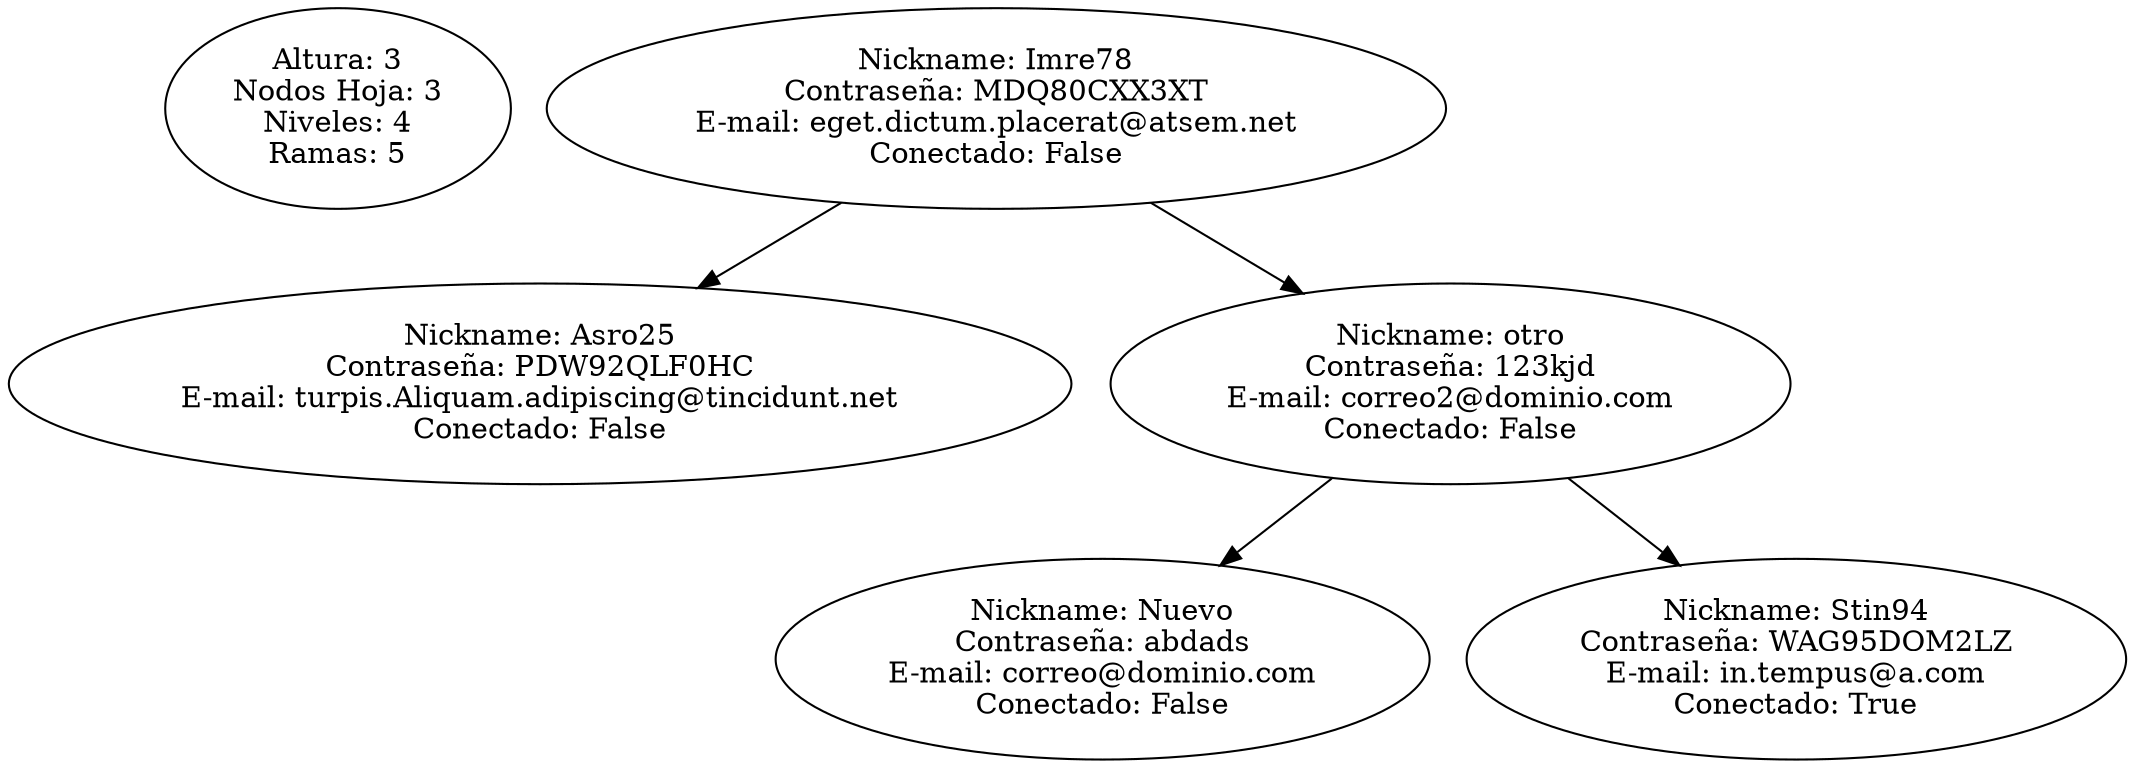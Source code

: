 digraph g{
"Altura: 3
Nodos Hoja: 3
Niveles: 4
Ramas: 5";
	"Nickname: Imre78
Contraseña: MDQ80CXX3XT
E-mail: eget.dictum.placerat@atsem.net
Conectado: False" -> "Nickname: Asro25
Contraseña: PDW92QLF0HC
E-mail: turpis.Aliquam.adipiscing@tincidunt.net
Conectado: False";
	"Nickname: Imre78
Contraseña: MDQ80CXX3XT
E-mail: eget.dictum.placerat@atsem.net
Conectado: False" -> "Nickname: otro
Contraseña: 123kjd
E-mail: correo2@dominio.com
Conectado: False";
	"Nickname: otro
Contraseña: 123kjd
E-mail: correo2@dominio.com
Conectado: False" -> "Nickname: Nuevo
Contraseña: abdads
E-mail: correo@dominio.com
Conectado: False";
	"Nickname: otro
Contraseña: 123kjd
E-mail: correo2@dominio.com
Conectado: False" -> "Nickname: Stin94
Contraseña: WAG95DOM2LZ
E-mail: in.tempus@a.com
Conectado: True";
}
